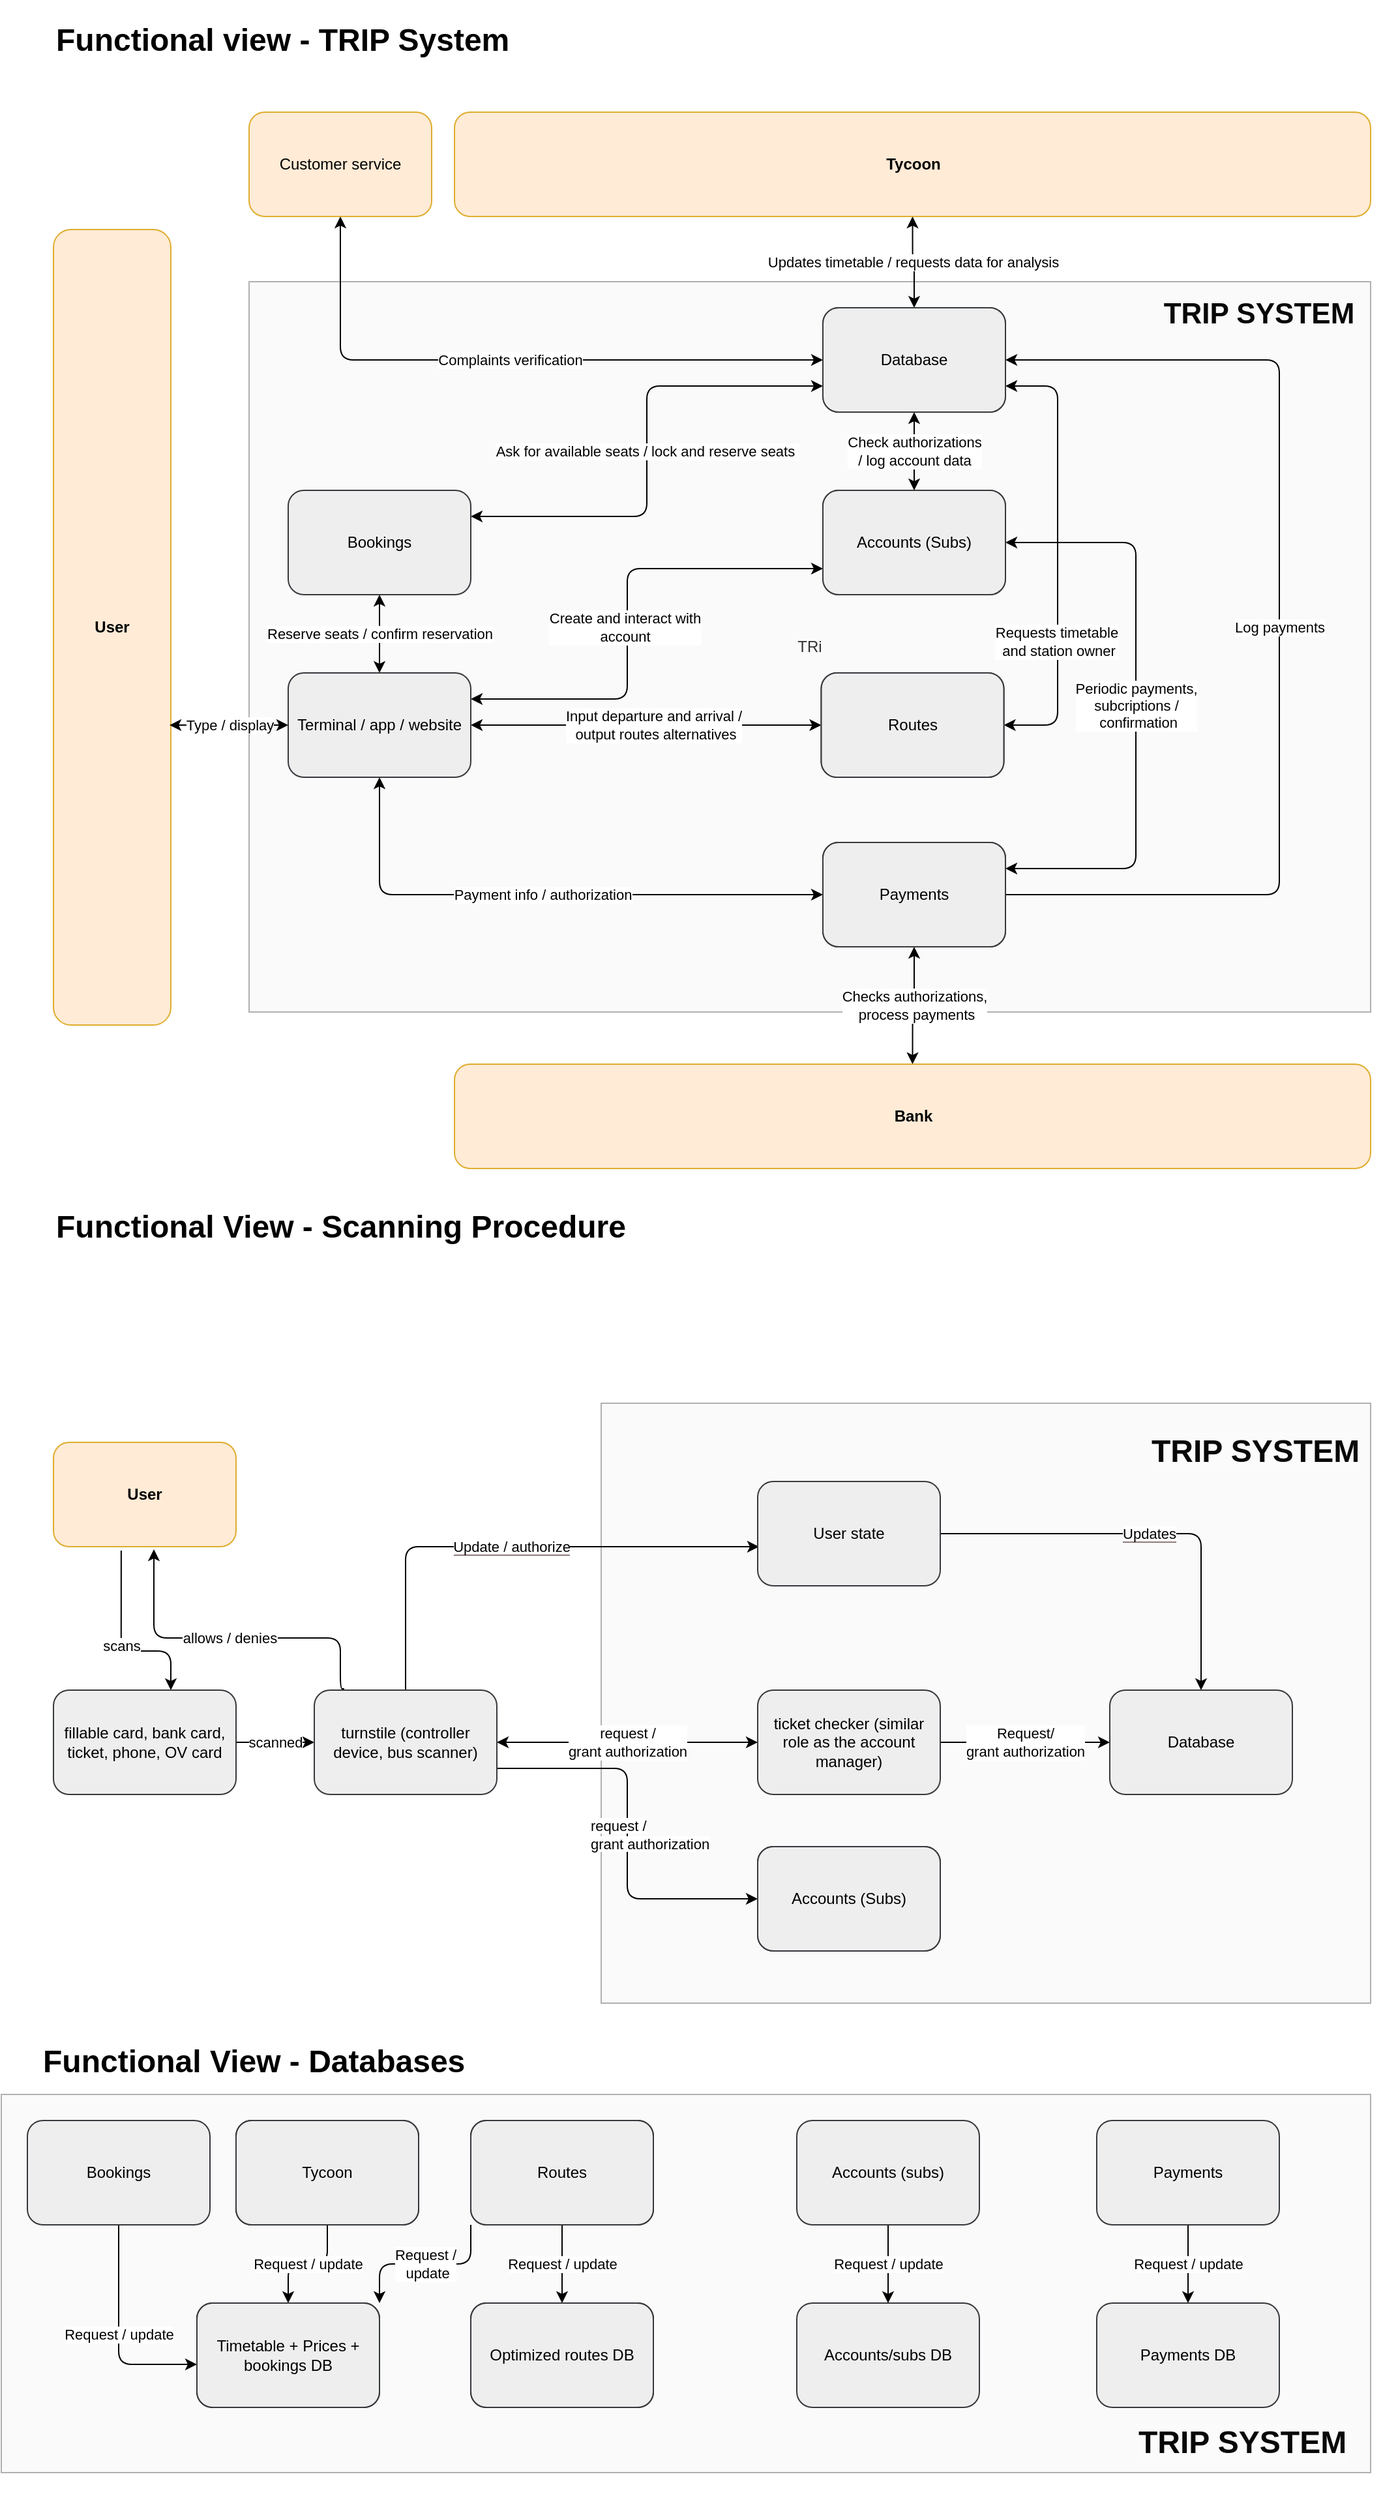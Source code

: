 <mxfile>
    <diagram id="ZQF833xw1EoGUe7-4v3m" name="Page-1">
        <mxGraphModel dx="1595" dy="1049" grid="1" gridSize="10" guides="1" tooltips="1" connect="1" arrows="1" fold="1" page="1" pageScale="1" pageWidth="850" pageHeight="1100" math="0" shadow="0">
            <root>
                <mxCell id="0"/>
                <mxCell id="1" parent="0"/>
                <mxCell id="295" value="" style="whiteSpace=wrap;html=1;shadow=0;glass=0;sketch=0;opacity=50;fillColor=#f5f5f5;strokeColor=#666666;fontColor=#333333;" vertex="1" parent="1">
                    <mxGeometry x="90" y="1770" width="1050" height="290" as="geometry"/>
                </mxCell>
                <mxCell id="278" value="" style="whiteSpace=wrap;html=1;shadow=0;glass=0;sketch=0;opacity=50;fillColor=#f5f5f5;strokeColor=#666666;fontColor=#333333;" vertex="1" parent="1">
                    <mxGeometry x="550" y="1240" width="590" height="460" as="geometry"/>
                </mxCell>
                <mxCell id="241" value="TRi" style="whiteSpace=wrap;html=1;shadow=0;glass=0;sketch=0;opacity=50;fillColor=#f5f5f5;strokeColor=#666666;fontColor=#333333;" vertex="1" parent="1">
                    <mxGeometry x="280" y="380" width="860" height="560" as="geometry"/>
                </mxCell>
                <mxCell id="45" value="&lt;b&gt;User&lt;/b&gt;" style="rounded=1;whiteSpace=wrap;html=1;fillColor=#ffe6cc;strokeColor=#d79b00;opacity=80;" parent="1" vertex="1">
                    <mxGeometry x="130" y="340" width="90" height="610" as="geometry"/>
                </mxCell>
                <mxCell id="217" value="Complaints verification" style="edgeStyle=orthogonalEdgeStyle;html=1;exitX=0;exitY=0.5;exitDx=0;exitDy=0;entryX=0.5;entryY=1;entryDx=0;entryDy=0;endArrow=classic;endFill=1;startArrow=classic;startFill=1;" parent="1" source="85" target="114" edge="1">
                    <mxGeometry relative="1" as="geometry">
                        <mxPoint as="offset"/>
                    </mxGeometry>
                </mxCell>
                <mxCell id="85" value="Database" style="rounded=1;whiteSpace=wrap;html=1;fillColor=#f5f5f5;strokeColor=#666666;gradientColor=#b3b3b3;" parent="1" vertex="1">
                    <mxGeometry x="720" y="400" width="140" height="80" as="geometry"/>
                </mxCell>
                <mxCell id="99" value="Reserve seats / confirm reservation" style="edgeStyle=orthogonalEdgeStyle;html=1;exitX=0.5;exitY=0;exitDx=0;exitDy=0;entryX=0.5;entryY=1;entryDx=0;entryDy=0;startArrow=classic;startFill=1;" parent="1" source="89" target="90" edge="1">
                    <mxGeometry relative="1" as="geometry">
                        <mxPoint as="offset"/>
                    </mxGeometry>
                </mxCell>
                <mxCell id="100" value="Payment info / authorization" style="edgeStyle=orthogonalEdgeStyle;html=1;exitX=0.5;exitY=1;exitDx=0;exitDy=0;entryX=0;entryY=0.5;entryDx=0;entryDy=0;startArrow=classic;startFill=1;" parent="1" source="89" target="91" edge="1">
                    <mxGeometry relative="1" as="geometry">
                        <Array as="points">
                            <mxPoint x="380" y="850"/>
                        </Array>
                    </mxGeometry>
                </mxCell>
                <mxCell id="101" style="edgeStyle=none;html=1;exitX=1;exitY=0.5;exitDx=0;exitDy=0;entryX=0;entryY=0.5;entryDx=0;entryDy=0;startArrow=classic;startFill=1;" parent="1" source="89" target="92" edge="1">
                    <mxGeometry relative="1" as="geometry"/>
                </mxCell>
                <mxCell id="227" value="Input departure and arrival /&lt;br&gt;&amp;nbsp;output routes alternatives" style="edgeLabel;html=1;align=center;verticalAlign=middle;resizable=0;points=[];overflow=visible;perimeter=rectanglePerimeter;container=0;imageAspect=1;" parent="101" vertex="1" connectable="0">
                    <mxGeometry x="0.548" y="1" relative="1" as="geometry">
                        <mxPoint x="-68" y="1" as="offset"/>
                    </mxGeometry>
                </mxCell>
                <mxCell id="102" style="edgeStyle=orthogonalEdgeStyle;html=1;exitX=1;exitY=0.25;exitDx=0;exitDy=0;entryX=0;entryY=0.75;entryDx=0;entryDy=0;startArrow=classic;startFill=1;" parent="1" source="89" target="93" edge="1">
                    <mxGeometry relative="1" as="geometry">
                        <Array as="points">
                            <mxPoint x="570" y="700"/>
                            <mxPoint x="570" y="600"/>
                        </Array>
                    </mxGeometry>
                </mxCell>
                <mxCell id="226" value="Create and interact with &lt;br&gt;account&lt;br&gt;" style="edgeLabel;html=1;align=center;verticalAlign=middle;resizable=0;points=[];" parent="102" vertex="1" connectable="0">
                    <mxGeometry x="0.059" y="2" relative="1" as="geometry">
                        <mxPoint y="21" as="offset"/>
                    </mxGeometry>
                </mxCell>
                <mxCell id="219" value="Type / display" style="html=1;exitX=0;exitY=0.5;exitDx=0;exitDy=0;entryX=0.989;entryY=0.623;entryDx=0;entryDy=0;entryPerimeter=0;edgeStyle=orthogonalEdgeStyle;startArrow=classic;startFill=1;" parent="1" source="89" target="45" edge="1">
                    <mxGeometry relative="1" as="geometry">
                        <mxPoint x="250" y="720" as="targetPoint"/>
                    </mxGeometry>
                </mxCell>
                <mxCell id="89" value="Terminal / app / website" style="rounded=1;whiteSpace=wrap;html=1;fillColor=#eeeeee;strokeColor=#36393d;" parent="1" vertex="1">
                    <mxGeometry x="310" y="680" width="140" height="80" as="geometry"/>
                </mxCell>
                <mxCell id="105" value="Ask for available seats / lock and reserve seats&amp;nbsp;" style="edgeStyle=orthogonalEdgeStyle;html=1;exitX=1;exitY=0.25;exitDx=0;exitDy=0;entryX=0;entryY=0.75;entryDx=0;entryDy=0;startArrow=classic;startFill=1;" parent="1" source="90" target="85" edge="1">
                    <mxGeometry relative="1" as="geometry">
                        <mxPoint as="offset"/>
                    </mxGeometry>
                </mxCell>
                <mxCell id="90" value="Bookings" style="rounded=1;whiteSpace=wrap;html=1;fillColor=#eeeeee;strokeColor=#36393d;" parent="1" vertex="1">
                    <mxGeometry x="310" y="540" width="140" height="80" as="geometry"/>
                </mxCell>
                <mxCell id="104" value="Log payments" style="edgeStyle=orthogonalEdgeStyle;html=1;exitX=1;exitY=0.5;exitDx=0;exitDy=0;entryX=1;entryY=0.5;entryDx=0;entryDy=0;" parent="1" source="91" target="85" edge="1">
                    <mxGeometry relative="1" as="geometry">
                        <Array as="points">
                            <mxPoint x="1070" y="850"/>
                            <mxPoint x="1070" y="440"/>
                        </Array>
                        <mxPoint as="offset"/>
                    </mxGeometry>
                </mxCell>
                <mxCell id="112" value="Checks authorizations,&lt;br&gt;&amp;nbsp;process payments" style="edgeStyle=orthogonalEdgeStyle;html=1;exitX=0.5;exitY=1;exitDx=0;exitDy=0;entryX=0.5;entryY=0;entryDx=0;entryDy=0;startArrow=classic;startFill=1;" parent="1" source="91" target="111" edge="1">
                    <mxGeometry relative="1" as="geometry"/>
                </mxCell>
                <mxCell id="91" value="Payments" style="rounded=1;whiteSpace=wrap;html=1;fillColor=#f5f5f5;strokeColor=#666666;gradientColor=#b3b3b3;" parent="1" vertex="1">
                    <mxGeometry x="720" y="810" width="140" height="80" as="geometry"/>
                </mxCell>
                <mxCell id="106" style="edgeStyle=orthogonalEdgeStyle;html=1;exitX=1;exitY=0.5;exitDx=0;exitDy=0;entryX=1;entryY=0.75;entryDx=0;entryDy=0;startArrow=classic;startFill=1;" parent="1" source="92" target="85" edge="1">
                    <mxGeometry relative="1" as="geometry">
                        <Array as="points">
                            <mxPoint x="900" y="720"/>
                            <mxPoint x="900" y="460"/>
                        </Array>
                    </mxGeometry>
                </mxCell>
                <mxCell id="223" value="Requests timetable&lt;br&gt;&amp;nbsp;and station owner" style="edgeLabel;html=1;align=center;verticalAlign=middle;resizable=0;points=[];labelBackgroundColor=default;labelBorderColor=none;" parent="106" vertex="1" connectable="0">
                    <mxGeometry x="-0.379" y="1" relative="1" as="geometry">
                        <mxPoint as="offset"/>
                    </mxGeometry>
                </mxCell>
                <mxCell id="92" value="Routes" style="rounded=1;whiteSpace=wrap;html=1;fillColor=#f5f5f5;strokeColor=#666666;gradientColor=#b3b3b3;" parent="1" vertex="1">
                    <mxGeometry x="718.75" y="680" width="140" height="80" as="geometry"/>
                </mxCell>
                <mxCell id="167" value="Periodic payments,&lt;br&gt;subcriptions /&lt;br&gt;&amp;nbsp;confirmation" style="edgeStyle=orthogonalEdgeStyle;html=1;exitX=1;exitY=0.5;exitDx=0;exitDy=0;entryX=1;entryY=0.25;entryDx=0;entryDy=0;startArrow=classic;startFill=1;" parent="1" source="93" target="91" edge="1">
                    <mxGeometry relative="1" as="geometry">
                        <mxPoint x="750" y="1010" as="targetPoint"/>
                        <Array as="points">
                            <mxPoint x="960" y="580"/>
                            <mxPoint x="960" y="830"/>
                        </Array>
                    </mxGeometry>
                </mxCell>
                <mxCell id="218" value="Check authorizations &lt;br&gt;/ log account data" style="edgeStyle=orthogonalEdgeStyle;html=1;exitX=0.5;exitY=0;exitDx=0;exitDy=0;entryX=0.5;entryY=1;entryDx=0;entryDy=0;startArrow=classic;startFill=1;" parent="1" source="93" target="85" edge="1">
                    <mxGeometry relative="1" as="geometry"/>
                </mxCell>
                <mxCell id="93" value="Accounts (Subs)" style="rounded=1;whiteSpace=wrap;html=1;fillColor=#f5f5f5;strokeColor=#666666;gradientColor=#b3b3b3;" parent="1" vertex="1">
                    <mxGeometry x="720" y="540" width="140" height="80" as="geometry"/>
                </mxCell>
                <mxCell id="111" value="&lt;b&gt;Bank&lt;/b&gt;" style="rounded=1;whiteSpace=wrap;html=1;fillColor=#ffe6cc;strokeColor=#d79b00;opacity=80;" parent="1" vertex="1">
                    <mxGeometry x="437.5" y="980" width="702.5" height="80" as="geometry"/>
                </mxCell>
                <mxCell id="114" value="Customer service" style="rounded=1;whiteSpace=wrap;html=1;fillColor=#ffe6cc;strokeColor=#d79b00;opacity=80;" parent="1" vertex="1">
                    <mxGeometry x="280" y="250" width="140" height="80" as="geometry"/>
                </mxCell>
                <mxCell id="173" value="scans" style="edgeStyle=orthogonalEdgeStyle;html=1;exitX=0.371;exitY=1.038;exitDx=0;exitDy=0;exitPerimeter=0;" parent="1" source="266" edge="1">
                    <mxGeometry relative="1" as="geometry">
                        <mxPoint x="60" y="1500" as="sourcePoint"/>
                        <mxPoint x="220" y="1460" as="targetPoint"/>
                        <Array as="points">
                            <mxPoint x="182" y="1430"/>
                            <mxPoint x="220" y="1430"/>
                        </Array>
                    </mxGeometry>
                </mxCell>
                <mxCell id="176" value="request / &lt;br&gt;grant authorization" style="edgeStyle=none;html=1;exitX=1;exitY=0.5;exitDx=0;exitDy=0;entryX=0;entryY=0.5;entryDx=0;entryDy=0;startArrow=classic;startFill=1;" parent="1" source="264" edge="1">
                    <mxGeometry relative="1" as="geometry">
                        <mxPoint x="520" y="1500" as="sourcePoint"/>
                        <mxPoint x="670" y="1500" as="targetPoint"/>
                        <mxPoint as="offset"/>
                    </mxGeometry>
                </mxCell>
                <mxCell id="231" value="allows / denies" style="edgeStyle=orthogonalEdgeStyle;html=1;exitX=0.164;exitY=-0.012;exitDx=0;exitDy=0;startArrow=none;startFill=0;endArrow=classic;endFill=1;entryX=0.55;entryY=1.025;entryDx=0;entryDy=0;entryPerimeter=0;exitPerimeter=0;" parent="1" source="264" target="266" edge="1">
                    <mxGeometry relative="1" as="geometry">
                        <mxPoint x="-10" y="1460" as="targetPoint"/>
                        <Array as="points">
                            <mxPoint x="350" y="1459"/>
                            <mxPoint x="350" y="1420"/>
                            <mxPoint x="207" y="1420"/>
                        </Array>
                        <mxPoint x="450" y="1460" as="sourcePoint"/>
                    </mxGeometry>
                </mxCell>
                <mxCell id="244" style="edgeStyle=orthogonalEdgeStyle;html=1;exitX=1;exitY=0.75;exitDx=0;exitDy=0;labelBackgroundColor=#080808;strokeColor=#000000;fontColor=#FCFCFC;entryX=0;entryY=0.5;entryDx=0;entryDy=0;" edge="1" parent="1" source="264" target="179">
                    <mxGeometry relative="1" as="geometry">
                        <mxPoint x="610" y="1580" as="targetPoint"/>
                        <mxPoint x="520" y="1520" as="sourcePoint"/>
                    </mxGeometry>
                </mxCell>
                <mxCell id="174" value="scanned" style="edgeStyle=none;html=1;exitX=1;exitY=0.5;exitDx=0;exitDy=0;entryX=0;entryY=0.5;entryDx=0;entryDy=0;" parent="1" source="265" target="264" edge="1">
                    <mxGeometry relative="1" as="geometry">
                        <mxPoint x="290" y="1500" as="sourcePoint"/>
                        <mxPoint x="380" y="1500" as="targetPoint"/>
                    </mxGeometry>
                </mxCell>
                <mxCell id="196" value="Request/&lt;br&gt;grant authorization" style="edgeStyle=none;html=1;exitX=1;exitY=0.5;exitDx=0;exitDy=0;entryX=0;entryY=0.5;entryDx=0;entryDy=0;" parent="1" target="272" edge="1">
                    <mxGeometry relative="1" as="geometry">
                        <mxPoint x="810" y="1500" as="sourcePoint"/>
                        <mxPoint x="990" y="1500" as="targetPoint"/>
                    </mxGeometry>
                </mxCell>
                <mxCell id="179" value="Accounts (Subs)" style="rounded=1;whiteSpace=wrap;html=1;fillColor=#f5f5f5;strokeColor=#666666;gradientColor=#b3b3b3;" parent="1" vertex="1">
                    <mxGeometry x="670" y="1580" width="140" height="80" as="geometry"/>
                </mxCell>
                <mxCell id="198" value="Timetable + Prices + bookings DB" style="rounded=1;whiteSpace=wrap;html=1;" parent="1" vertex="1">
                    <mxGeometry x="240" y="1930" width="140" height="80" as="geometry"/>
                </mxCell>
                <mxCell id="200" value="Request / update" style="edgeStyle=orthogonalEdgeStyle;html=1;exitX=0.5;exitY=1;exitDx=0;exitDy=0;entryX=0.5;entryY=0;entryDx=0;entryDy=0;" parent="1" source="199" target="198" edge="1">
                    <mxGeometry relative="1" as="geometry"/>
                </mxCell>
                <mxCell id="199" value="Tycoon" style="rounded=1;whiteSpace=wrap;html=1;" parent="1" vertex="1">
                    <mxGeometry x="270" y="1790" width="140" height="80" as="geometry"/>
                </mxCell>
                <mxCell id="201" value="Optimized routes DB" style="rounded=1;whiteSpace=wrap;html=1;" parent="1" vertex="1">
                    <mxGeometry x="450" y="1930" width="140" height="80" as="geometry"/>
                </mxCell>
                <mxCell id="203" value="Request /&lt;br&gt;&amp;nbsp;update" style="edgeStyle=orthogonalEdgeStyle;html=1;exitX=0;exitY=1;exitDx=0;exitDy=0;entryX=1;entryY=0;entryDx=0;entryDy=0;" parent="1" source="202" target="198" edge="1">
                    <mxGeometry relative="1" as="geometry"/>
                </mxCell>
                <mxCell id="204" value="Request / update" style="edgeStyle=orthogonalEdgeStyle;html=1;exitX=0.5;exitY=1;exitDx=0;exitDy=0;entryX=0.5;entryY=0;entryDx=0;entryDy=0;" parent="1" source="202" target="201" edge="1">
                    <mxGeometry relative="1" as="geometry"/>
                </mxCell>
                <mxCell id="202" value="Routes" style="rounded=1;whiteSpace=wrap;html=1;" parent="1" vertex="1">
                    <mxGeometry x="450" y="1790" width="140" height="80" as="geometry"/>
                </mxCell>
                <mxCell id="205" value="Accounts/subs DB" style="rounded=1;whiteSpace=wrap;html=1;fillColor=#eeeeee;strokeColor=#36393d;" parent="1" vertex="1">
                    <mxGeometry x="700" y="1930" width="140" height="80" as="geometry"/>
                </mxCell>
                <mxCell id="207" value="Request / update" style="edgeStyle=none;html=1;exitX=0.5;exitY=1;exitDx=0;exitDy=0;entryX=0.5;entryY=0;entryDx=0;entryDy=0;" parent="1" source="206" target="205" edge="1">
                    <mxGeometry relative="1" as="geometry"/>
                </mxCell>
                <mxCell id="206" value="Accounts (subs)" style="rounded=1;whiteSpace=wrap;html=1;fillColor=#eeeeee;strokeColor=#36393d;" parent="1" vertex="1">
                    <mxGeometry x="700" y="1790" width="140" height="80" as="geometry"/>
                </mxCell>
                <mxCell id="208" value="Payments DB" style="rounded=1;whiteSpace=wrap;html=1;fillColor=#eeeeee;strokeColor=#36393d;" parent="1" vertex="1">
                    <mxGeometry x="930" y="1930" width="140" height="80" as="geometry"/>
                </mxCell>
                <mxCell id="211" value="Request / update" style="edgeStyle=orthogonalEdgeStyle;html=1;exitX=0.5;exitY=1;exitDx=0;exitDy=0;entryX=0;entryY=0.588;entryDx=0;entryDy=0;entryPerimeter=0;" parent="1" source="210" target="198" edge="1">
                    <mxGeometry relative="1" as="geometry"/>
                </mxCell>
                <mxCell id="210" value="Bookings" style="rounded=1;whiteSpace=wrap;html=1;fillColor=#eeeeee;strokeColor=#36393d;" parent="1" vertex="1">
                    <mxGeometry x="110" y="1790" width="140" height="80" as="geometry"/>
                </mxCell>
                <mxCell id="213" value="Request / update" style="edgeStyle=none;html=1;exitX=0.5;exitY=1;exitDx=0;exitDy=0;entryX=0.5;entryY=0;entryDx=0;entryDy=0;" parent="1" source="212" target="208" edge="1">
                    <mxGeometry relative="1" as="geometry"/>
                </mxCell>
                <mxCell id="212" value="Payments" style="rounded=1;whiteSpace=wrap;html=1;fillColor=#eeeeee;strokeColor=#36393d;" parent="1" vertex="1">
                    <mxGeometry x="930" y="1790" width="140" height="80" as="geometry"/>
                </mxCell>
                <mxCell id="216" value="Updates timetable / requests data for analysis" style="edgeStyle=orthogonalEdgeStyle;html=1;exitX=0.5;exitY=1;exitDx=0;exitDy=0;entryX=0.5;entryY=0;entryDx=0;entryDy=0;startArrow=classic;startFill=1;" parent="1" source="215" target="85" edge="1">
                    <mxGeometry relative="1" as="geometry"/>
                </mxCell>
                <mxCell id="215" value="&lt;b&gt;Tycoon&lt;/b&gt;" style="rounded=1;whiteSpace=wrap;html=1;fillColor=#ffe6cc;strokeColor=#d79b00;opacity=80;" parent="1" vertex="1">
                    <mxGeometry x="437.5" y="250" width="702.5" height="80" as="geometry"/>
                </mxCell>
                <mxCell id="238" value="&lt;h1&gt;Functional view - TRIP System&lt;/h1&gt;" style="text;strokeColor=none;align=left;fillColor=none;html=1;verticalAlign=middle;whiteSpace=wrap;rounded=0;" parent="1" vertex="1">
                    <mxGeometry x="130" y="180" width="670" height="30" as="geometry"/>
                </mxCell>
                <mxCell id="243" value="&lt;h1&gt;&lt;b&gt;&lt;font color=&quot;#080808&quot;&gt;TRIP SYSTEM&lt;/font&gt;&lt;/b&gt;&lt;/h1&gt;" style="edgeLabel;html=1;align=center;verticalAlign=middle;resizable=0;points=[];labelBackgroundColor=none;" vertex="1" connectable="0" parent="1">
                    <mxGeometry x="1070" y="390" as="geometry">
                        <mxPoint x="-16" y="15" as="offset"/>
                    </mxGeometry>
                </mxCell>
                <mxCell id="245" value="&lt;span style=&quot;color: rgb(0, 0, 0); font-family: Helvetica; font-size: 11px; font-style: normal; font-variant-ligatures: normal; font-variant-caps: normal; font-weight: 400; letter-spacing: normal; orphans: 2; text-align: center; text-indent: 0px; text-transform: none; widows: 2; word-spacing: 0px; -webkit-text-stroke-width: 0px; background-color: rgb(255, 255, 255); text-decoration-thickness: initial; text-decoration-style: initial; text-decoration-color: initial; float: none; display: inline !important;&quot;&gt;request /&lt;/span&gt;&lt;br style=&quot;border-color: var(--border-color); color: rgb(0, 0, 0); font-family: Helvetica; font-size: 11px; font-style: normal; font-variant-ligatures: normal; font-variant-caps: normal; font-weight: 400; letter-spacing: normal; orphans: 2; text-align: center; text-indent: 0px; text-transform: none; widows: 2; word-spacing: 0px; -webkit-text-stroke-width: 0px; text-decoration-thickness: initial; text-decoration-style: initial; text-decoration-color: initial;&quot;&gt;&lt;span style=&quot;color: rgb(0, 0, 0); font-family: Helvetica; font-size: 11px; font-style: normal; font-variant-ligatures: normal; font-variant-caps: normal; font-weight: 400; letter-spacing: normal; orphans: 2; text-align: center; text-indent: 0px; text-transform: none; widows: 2; word-spacing: 0px; -webkit-text-stroke-width: 0px; background-color: rgb(255, 255, 255); text-decoration-thickness: initial; text-decoration-style: initial; text-decoration-color: initial; float: none; display: inline !important;&quot;&gt;grant authorization&lt;/span&gt;" style="text;whiteSpace=wrap;html=1;fontColor=#FCFCFC;" vertex="1" parent="1">
                    <mxGeometry x="540" y="1550" width="120" height="20" as="geometry"/>
                </mxCell>
                <mxCell id="257" value="Accounts (Subs)" style="rounded=1;whiteSpace=wrap;html=1;fillColor=#f5f5f5;strokeColor=#666666;gradientColor=#b3b3b3;" vertex="1" parent="1">
                    <mxGeometry x="670" y="1580" width="140" height="80" as="geometry"/>
                </mxCell>
                <mxCell id="262" value="Payments" style="rounded=1;whiteSpace=wrap;html=1;fillColor=#f5f5f5;strokeColor=#666666;gradientColor=#b3b3b3;" vertex="1" parent="1">
                    <mxGeometry x="720" y="810" width="140" height="80" as="geometry"/>
                </mxCell>
                <mxCell id="263" value="Routes" style="rounded=1;whiteSpace=wrap;html=1;fillColor=#f5f5f5;strokeColor=#666666;gradientColor=#b3b3b3;" vertex="1" parent="1">
                    <mxGeometry x="718.75" y="680" width="140" height="80" as="geometry"/>
                </mxCell>
                <mxCell id="289" value="&lt;span style=&quot;background-color: rgb(255, 255, 255);&quot;&gt;Update / authorize&lt;/span&gt;" style="edgeStyle=orthogonalEdgeStyle;html=1;exitX=0.5;exitY=0;exitDx=0;exitDy=0;labelBackgroundColor=#907a7a;strokeColor=#000000;fontColor=#000000;startArrow=none;startFill=0;entryX=0.007;entryY=0.625;entryDx=0;entryDy=0;entryPerimeter=0;" edge="1" parent="1" source="264" target="267">
                    <mxGeometry relative="1" as="geometry">
                        <mxPoint x="400" y="1340" as="targetPoint"/>
                    </mxGeometry>
                </mxCell>
                <mxCell id="264" value="turnstile (controller device, bus scanner)" style="rounded=1;whiteSpace=wrap;html=1;fillColor=#eeeeee;strokeColor=#36393d;" vertex="1" parent="1">
                    <mxGeometry x="330" y="1460" width="140" height="80" as="geometry"/>
                </mxCell>
                <mxCell id="265" value="fillable card, bank card, ticket, phone, OV card" style="rounded=1;whiteSpace=wrap;html=1;fillColor=#eeeeee;strokeColor=#36393d;" vertex="1" parent="1">
                    <mxGeometry x="130" y="1460" width="140" height="80" as="geometry"/>
                </mxCell>
                <mxCell id="266" value="&lt;b&gt;User&lt;/b&gt;" style="rounded=1;whiteSpace=wrap;html=1;fillColor=#ffe6cc;strokeColor=#d79b00;opacity=80;" vertex="1" parent="1">
                    <mxGeometry x="130" y="1270" width="140" height="80" as="geometry"/>
                </mxCell>
                <mxCell id="288" value="&lt;span style=&quot;background-color: rgb(255, 255, 255);&quot;&gt;Updates&lt;/span&gt;" style="edgeStyle=orthogonalEdgeStyle;html=1;exitX=1;exitY=0.5;exitDx=0;exitDy=0;labelBackgroundColor=#907a7a;strokeColor=#000000;fontColor=#000000;startArrow=none;startFill=0;" edge="1" parent="1" source="267" target="272">
                    <mxGeometry relative="1" as="geometry"/>
                </mxCell>
                <mxCell id="267" value="User state" style="rounded=1;whiteSpace=wrap;html=1;fillColor=#eeeeee;strokeColor=#36393d;" vertex="1" parent="1">
                    <mxGeometry x="670" y="1300" width="140" height="80" as="geometry"/>
                </mxCell>
                <mxCell id="268" value="ticket checker (similar role as the account manager)" style="rounded=1;whiteSpace=wrap;html=1;fillColor=#eeeeee;strokeColor=#36393d;" vertex="1" parent="1">
                    <mxGeometry x="670" y="1460" width="140" height="80" as="geometry"/>
                </mxCell>
                <mxCell id="269" value="Accounts (Subs)" style="rounded=1;whiteSpace=wrap;html=1;fillColor=#eeeeee;strokeColor=#36393d;" vertex="1" parent="1">
                    <mxGeometry x="670" y="1580" width="140" height="80" as="geometry"/>
                </mxCell>
                <mxCell id="272" value="Database" style="rounded=1;whiteSpace=wrap;html=1;fillColor=#eeeeee;strokeColor=#36393d;" vertex="1" parent="1">
                    <mxGeometry x="940" y="1460" width="140" height="80" as="geometry"/>
                </mxCell>
                <mxCell id="274" value="Payments" style="rounded=1;whiteSpace=wrap;html=1;fillColor=#eeeeee;strokeColor=#36393d;" vertex="1" parent="1">
                    <mxGeometry x="720" y="810" width="140" height="80" as="geometry"/>
                </mxCell>
                <mxCell id="275" value="Routes" style="rounded=1;whiteSpace=wrap;html=1;fillColor=#eeeeee;strokeColor=#36393d;" vertex="1" parent="1">
                    <mxGeometry x="718.75" y="680" width="140" height="80" as="geometry"/>
                </mxCell>
                <mxCell id="276" value="Database" style="rounded=1;whiteSpace=wrap;html=1;fillColor=#eeeeee;strokeColor=#36393d;" vertex="1" parent="1">
                    <mxGeometry x="720" y="400" width="140" height="80" as="geometry"/>
                </mxCell>
                <mxCell id="277" value="Accounts (Subs)" style="rounded=1;whiteSpace=wrap;html=1;fillColor=#eeeeee;strokeColor=#36393d;" vertex="1" parent="1">
                    <mxGeometry x="720" y="540" width="140" height="80" as="geometry"/>
                </mxCell>
                <mxCell id="282" value="&lt;h1&gt;Functional View - Scanning Procedure&lt;/h1&gt;" style="text;strokeColor=none;align=left;fillColor=none;html=1;verticalAlign=middle;whiteSpace=wrap;rounded=0;" vertex="1" parent="1">
                    <mxGeometry x="130" y="1090" width="670" height="30" as="geometry"/>
                </mxCell>
                <mxCell id="283" value="&lt;h1&gt;Functional View - Databases&lt;/h1&gt;" style="text;strokeColor=none;align=left;fillColor=none;html=1;verticalAlign=middle;whiteSpace=wrap;rounded=0;" vertex="1" parent="1">
                    <mxGeometry x="120" y="1730" width="670" height="30" as="geometry"/>
                </mxCell>
                <mxCell id="290" value="&lt;h1 style=&quot;border-color: var(--border-color); color: rgb(0, 0, 0); font-family: Helvetica; font-style: normal; font-variant-ligatures: normal; font-variant-caps: normal; letter-spacing: normal; orphans: 2; text-align: center; text-indent: 0px; text-transform: none; widows: 2; word-spacing: 0px; -webkit-text-stroke-width: 0px; background-color: rgb(251, 251, 251); text-decoration-thickness: initial; text-decoration-style: initial; text-decoration-color: initial;&quot;&gt;&lt;b style=&quot;border-color: var(--border-color);&quot;&gt;&lt;font style=&quot;border-color: var(--border-color);&quot; color=&quot;#080808&quot;&gt;TRIP SYSTEM&lt;/font&gt;&lt;/b&gt;&lt;/h1&gt;" style="text;whiteSpace=wrap;html=1;fontColor=#000000;" vertex="1" parent="1">
                    <mxGeometry x="970" y="1240" width="190" height="80" as="geometry"/>
                </mxCell>
                <mxCell id="291" value="Tycoon" style="rounded=1;whiteSpace=wrap;html=1;fillColor=#eeeeee;strokeColor=#36393d;" vertex="1" parent="1">
                    <mxGeometry x="270" y="1790" width="140" height="80" as="geometry"/>
                </mxCell>
                <mxCell id="292" value="Timetable + Prices + bookings DB" style="rounded=1;whiteSpace=wrap;html=1;fillColor=#eeeeee;strokeColor=#36393d;" vertex="1" parent="1">
                    <mxGeometry x="240" y="1930" width="140" height="80" as="geometry"/>
                </mxCell>
                <mxCell id="293" value="Optimized routes DB" style="rounded=1;whiteSpace=wrap;html=1;fillColor=#eeeeee;strokeColor=#36393d;" vertex="1" parent="1">
                    <mxGeometry x="450" y="1930" width="140" height="80" as="geometry"/>
                </mxCell>
                <mxCell id="294" value="Routes" style="rounded=1;whiteSpace=wrap;html=1;fillColor=#eeeeee;strokeColor=#36393d;" vertex="1" parent="1">
                    <mxGeometry x="450" y="1790" width="140" height="80" as="geometry"/>
                </mxCell>
                <mxCell id="296" value="&lt;h1 style=&quot;border-color: var(--border-color); color: rgb(0, 0, 0); font-family: Helvetica; font-style: normal; font-variant-ligatures: normal; font-variant-caps: normal; letter-spacing: normal; orphans: 2; text-align: center; text-indent: 0px; text-transform: none; widows: 2; word-spacing: 0px; -webkit-text-stroke-width: 0px; background-color: rgb(251, 251, 251); text-decoration-thickness: initial; text-decoration-style: initial; text-decoration-color: initial;&quot;&gt;&lt;b style=&quot;border-color: var(--border-color);&quot;&gt;&lt;font style=&quot;border-color: var(--border-color);&quot; color=&quot;#080808&quot;&gt;TRIP SYSTEM&lt;/font&gt;&lt;/b&gt;&lt;/h1&gt;" style="text;whiteSpace=wrap;html=1;fontColor=#000000;" vertex="1" parent="1">
                    <mxGeometry x="960" y="2000" width="190" height="80" as="geometry"/>
                </mxCell>
            </root>
        </mxGraphModel>
    </diagram>
</mxfile>